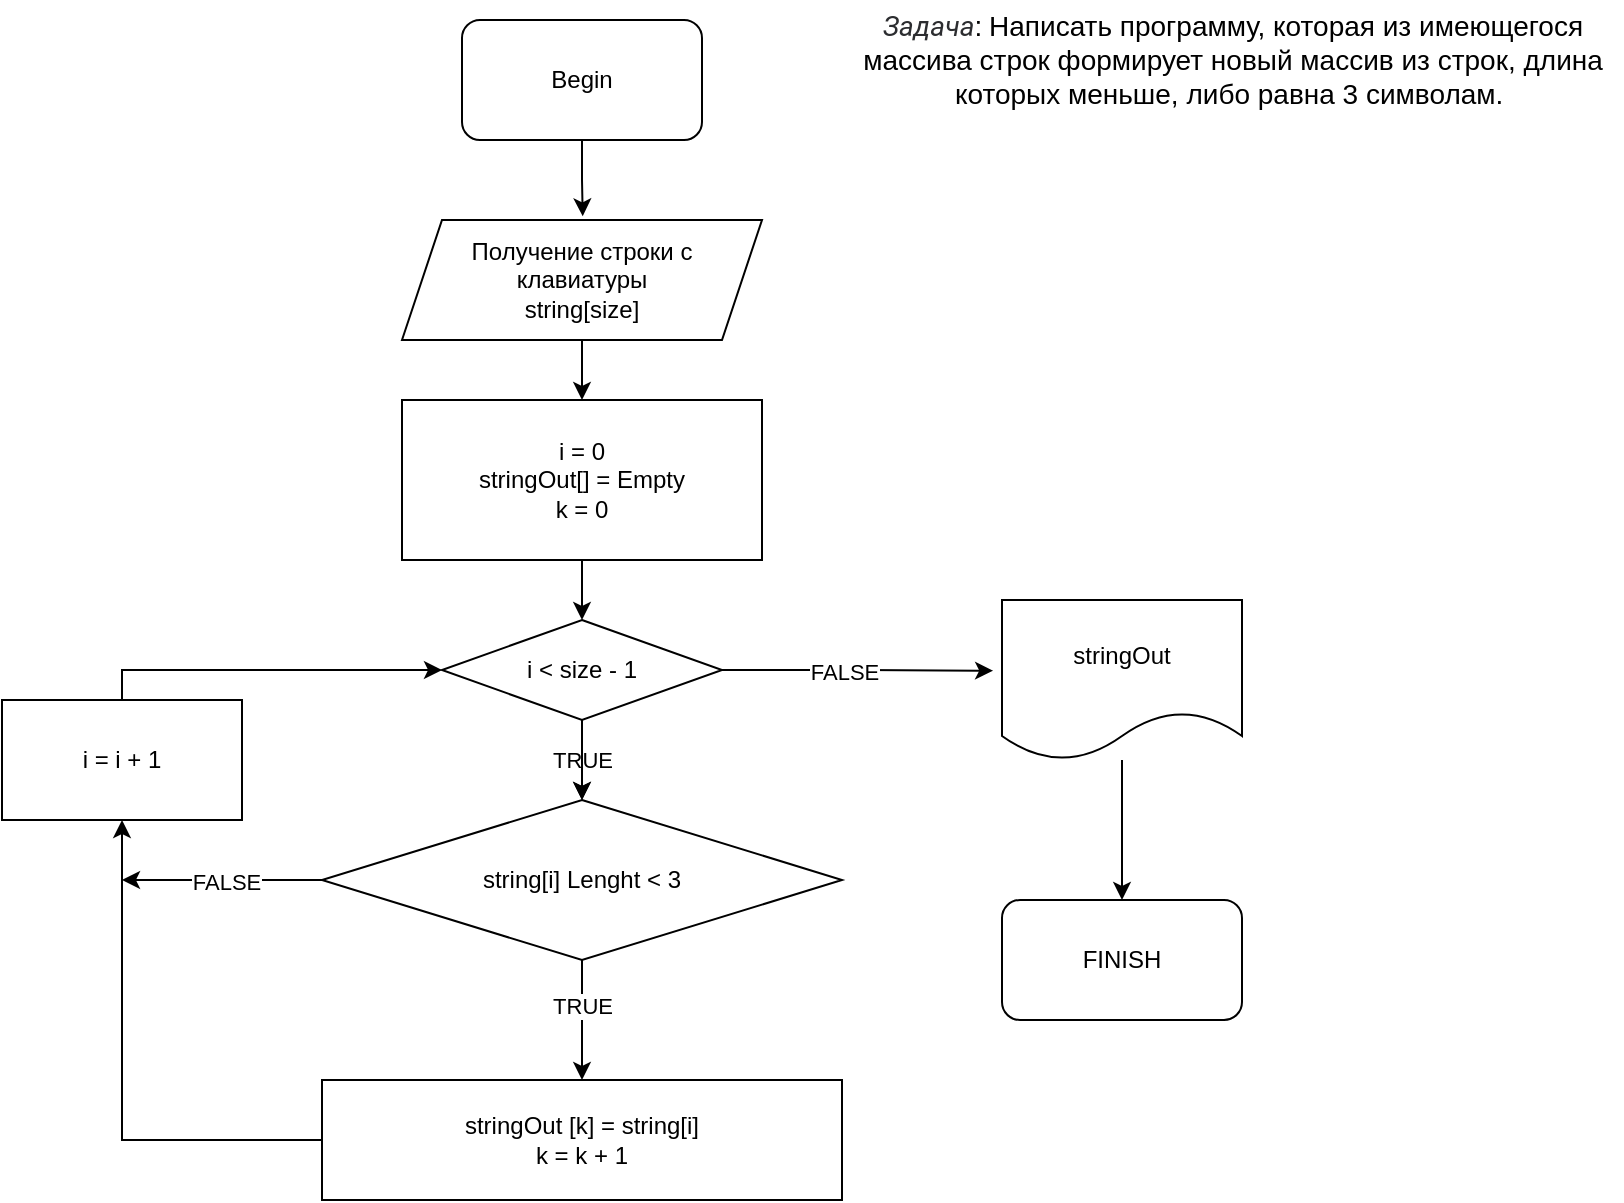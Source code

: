 <mxfile version="23.1.5" type="device">
  <diagram name="Страница — 1" id="cH2YfQKbETEiVlStcZyq">
    <mxGraphModel dx="963" dy="896" grid="1" gridSize="10" guides="1" tooltips="1" connect="1" arrows="1" fold="1" page="1" pageScale="1" pageWidth="827" pageHeight="1169" math="0" shadow="0">
      <root>
        <mxCell id="0" />
        <mxCell id="1" parent="0" />
        <mxCell id="TQOZhMuwaPvxq6sTzAJ--1" value="Begin" style="rounded=1;whiteSpace=wrap;html=1;" vertex="1" parent="1">
          <mxGeometry x="240" y="30" width="120" height="60" as="geometry" />
        </mxCell>
        <mxCell id="TQOZhMuwaPvxq6sTzAJ--13" value="" style="edgeStyle=orthogonalEdgeStyle;rounded=0;orthogonalLoop=1;jettySize=auto;html=1;" edge="1" parent="1" source="TQOZhMuwaPvxq6sTzAJ--4" target="TQOZhMuwaPvxq6sTzAJ--12">
          <mxGeometry relative="1" as="geometry" />
        </mxCell>
        <mxCell id="TQOZhMuwaPvxq6sTzAJ--20" value="TRUE" style="edgeLabel;html=1;align=center;verticalAlign=middle;resizable=0;points=[];" vertex="1" connectable="0" parent="TQOZhMuwaPvxq6sTzAJ--13">
          <mxGeometry x="-0.653" relative="1" as="geometry">
            <mxPoint y="13" as="offset" />
          </mxGeometry>
        </mxCell>
        <mxCell id="TQOZhMuwaPvxq6sTzAJ--21" value="" style="edgeStyle=orthogonalEdgeStyle;rounded=0;orthogonalLoop=1;jettySize=auto;html=1;" edge="1" parent="1" source="TQOZhMuwaPvxq6sTzAJ--4" target="TQOZhMuwaPvxq6sTzAJ--12">
          <mxGeometry relative="1" as="geometry" />
        </mxCell>
        <mxCell id="TQOZhMuwaPvxq6sTzAJ--22" style="edgeStyle=orthogonalEdgeStyle;rounded=0;orthogonalLoop=1;jettySize=auto;html=1;entryX=-0.037;entryY=0.442;entryDx=0;entryDy=0;entryPerimeter=0;" edge="1" parent="1" source="TQOZhMuwaPvxq6sTzAJ--4" target="TQOZhMuwaPvxq6sTzAJ--23">
          <mxGeometry relative="1" as="geometry">
            <mxPoint x="500" y="355" as="targetPoint" />
          </mxGeometry>
        </mxCell>
        <mxCell id="TQOZhMuwaPvxq6sTzAJ--24" value="FALSE" style="edgeLabel;html=1;align=center;verticalAlign=middle;resizable=0;points=[];" vertex="1" connectable="0" parent="TQOZhMuwaPvxq6sTzAJ--22">
          <mxGeometry x="-0.135" y="-1" relative="1" as="geometry">
            <mxPoint x="2" as="offset" />
          </mxGeometry>
        </mxCell>
        <mxCell id="TQOZhMuwaPvxq6sTzAJ--4" value="i &amp;lt; size - 1" style="rhombus;whiteSpace=wrap;html=1;" vertex="1" parent="1">
          <mxGeometry x="230" y="330" width="140" height="50" as="geometry" />
        </mxCell>
        <mxCell id="TQOZhMuwaPvxq6sTzAJ--6" value="" style="edgeStyle=orthogonalEdgeStyle;rounded=0;orthogonalLoop=1;jettySize=auto;html=1;entryX=0.502;entryY=-0.031;entryDx=0;entryDy=0;entryPerimeter=0;" edge="1" parent="1" source="TQOZhMuwaPvxq6sTzAJ--1" target="TQOZhMuwaPvxq6sTzAJ--7">
          <mxGeometry relative="1" as="geometry">
            <mxPoint x="300" y="90" as="sourcePoint" />
            <mxPoint x="300" y="120" as="targetPoint" />
          </mxGeometry>
        </mxCell>
        <mxCell id="TQOZhMuwaPvxq6sTzAJ--10" value="" style="edgeStyle=orthogonalEdgeStyle;rounded=0;orthogonalLoop=1;jettySize=auto;html=1;" edge="1" parent="1" source="TQOZhMuwaPvxq6sTzAJ--7" target="TQOZhMuwaPvxq6sTzAJ--9">
          <mxGeometry relative="1" as="geometry" />
        </mxCell>
        <mxCell id="TQOZhMuwaPvxq6sTzAJ--7" value="Получение строки с клавиатуры&lt;br&gt;string[size]" style="shape=parallelogram;perimeter=parallelogramPerimeter;whiteSpace=wrap;html=1;fixedSize=1;" vertex="1" parent="1">
          <mxGeometry x="210" y="130" width="180" height="60" as="geometry" />
        </mxCell>
        <mxCell id="TQOZhMuwaPvxq6sTzAJ--11" value="" style="edgeStyle=orthogonalEdgeStyle;rounded=0;orthogonalLoop=1;jettySize=auto;html=1;" edge="1" parent="1" source="TQOZhMuwaPvxq6sTzAJ--9" target="TQOZhMuwaPvxq6sTzAJ--4">
          <mxGeometry relative="1" as="geometry" />
        </mxCell>
        <mxCell id="TQOZhMuwaPvxq6sTzAJ--9" value="i = 0&lt;br&gt;stringOut[] = Empty&lt;br&gt;k = 0" style="rounded=0;whiteSpace=wrap;html=1;" vertex="1" parent="1">
          <mxGeometry x="210" y="220" width="180" height="80" as="geometry" />
        </mxCell>
        <mxCell id="TQOZhMuwaPvxq6sTzAJ--15" value="" style="edgeStyle=orthogonalEdgeStyle;rounded=0;orthogonalLoop=1;jettySize=auto;html=1;" edge="1" parent="1" source="TQOZhMuwaPvxq6sTzAJ--12" target="TQOZhMuwaPvxq6sTzAJ--14">
          <mxGeometry relative="1" as="geometry" />
        </mxCell>
        <mxCell id="TQOZhMuwaPvxq6sTzAJ--19" value="TRUE" style="edgeLabel;html=1;align=center;verticalAlign=middle;resizable=0;points=[];" vertex="1" connectable="0" parent="TQOZhMuwaPvxq6sTzAJ--15">
          <mxGeometry x="-0.233" relative="1" as="geometry">
            <mxPoint as="offset" />
          </mxGeometry>
        </mxCell>
        <mxCell id="TQOZhMuwaPvxq6sTzAJ--17" style="edgeStyle=orthogonalEdgeStyle;rounded=0;orthogonalLoop=1;jettySize=auto;html=1;" edge="1" parent="1" source="TQOZhMuwaPvxq6sTzAJ--12">
          <mxGeometry relative="1" as="geometry">
            <mxPoint x="70" y="460" as="targetPoint" />
          </mxGeometry>
        </mxCell>
        <mxCell id="TQOZhMuwaPvxq6sTzAJ--18" value="FALSE" style="edgeLabel;html=1;align=center;verticalAlign=middle;resizable=0;points=[];" vertex="1" connectable="0" parent="TQOZhMuwaPvxq6sTzAJ--17">
          <mxGeometry x="-0.045" y="1" relative="1" as="geometry">
            <mxPoint as="offset" />
          </mxGeometry>
        </mxCell>
        <mxCell id="TQOZhMuwaPvxq6sTzAJ--12" value="string[i] Lenght &amp;lt; 3" style="rhombus;whiteSpace=wrap;html=1;" vertex="1" parent="1">
          <mxGeometry x="170" y="420" width="260" height="80" as="geometry" />
        </mxCell>
        <mxCell id="TQOZhMuwaPvxq6sTzAJ--16" style="edgeStyle=orthogonalEdgeStyle;rounded=0;orthogonalLoop=1;jettySize=auto;html=1;entryX=0.5;entryY=1;entryDx=0;entryDy=0;" edge="1" parent="1" source="TQOZhMuwaPvxq6sTzAJ--14" target="TQOZhMuwaPvxq6sTzAJ--28">
          <mxGeometry relative="1" as="geometry">
            <Array as="points">
              <mxPoint x="70" y="590" />
            </Array>
          </mxGeometry>
        </mxCell>
        <mxCell id="TQOZhMuwaPvxq6sTzAJ--14" value="stringOut [k] = string[i]&lt;br&gt;k = k + 1" style="whiteSpace=wrap;html=1;" vertex="1" parent="1">
          <mxGeometry x="170" y="560" width="260" height="60" as="geometry" />
        </mxCell>
        <mxCell id="TQOZhMuwaPvxq6sTzAJ--26" style="edgeStyle=orthogonalEdgeStyle;rounded=0;orthogonalLoop=1;jettySize=auto;html=1;entryX=0.5;entryY=0;entryDx=0;entryDy=0;" edge="1" parent="1" source="TQOZhMuwaPvxq6sTzAJ--23" target="TQOZhMuwaPvxq6sTzAJ--25">
          <mxGeometry relative="1" as="geometry" />
        </mxCell>
        <mxCell id="TQOZhMuwaPvxq6sTzAJ--23" value="stringOut" style="shape=document;whiteSpace=wrap;html=1;boundedLbl=1;" vertex="1" parent="1">
          <mxGeometry x="510" y="320" width="120" height="80" as="geometry" />
        </mxCell>
        <mxCell id="TQOZhMuwaPvxq6sTzAJ--25" value="FINISH" style="rounded=1;whiteSpace=wrap;html=1;" vertex="1" parent="1">
          <mxGeometry x="510" y="470" width="120" height="60" as="geometry" />
        </mxCell>
        <mxCell id="TQOZhMuwaPvxq6sTzAJ--27" value="&lt;font style=&quot;font-size: 14px;&quot;&gt;&lt;em style=&quot;box-sizing: border-box; color: rgb(44, 45, 48); font-family: Onest, Roboto, &amp;quot;San Francisco&amp;quot;, &amp;quot;Helvetica Neue&amp;quot;, Helvetica, Arial; text-align: start; background-color: rgb(255, 255, 255);&quot;&gt;Задача&lt;/em&gt;:&lt;/font&gt; &lt;font style=&quot;font-size: 14px;&quot;&gt;Написать программу, которая из имеющегося &lt;br&gt;массива строк формирует новый массив из строк, длина &lt;br&gt;которых меньше, либо равна 3 символам.&amp;nbsp;&lt;/font&gt;" style="text;html=1;align=center;verticalAlign=middle;resizable=0;points=[];autosize=1;strokeColor=none;fillColor=none;" vertex="1" parent="1">
          <mxGeometry x="430" y="20" width="390" height="60" as="geometry" />
        </mxCell>
        <mxCell id="TQOZhMuwaPvxq6sTzAJ--29" style="edgeStyle=orthogonalEdgeStyle;rounded=0;orthogonalLoop=1;jettySize=auto;html=1;entryX=0;entryY=0.5;entryDx=0;entryDy=0;" edge="1" parent="1" source="TQOZhMuwaPvxq6sTzAJ--28" target="TQOZhMuwaPvxq6sTzAJ--4">
          <mxGeometry relative="1" as="geometry">
            <Array as="points">
              <mxPoint x="70" y="355" />
            </Array>
          </mxGeometry>
        </mxCell>
        <mxCell id="TQOZhMuwaPvxq6sTzAJ--28" value="i = i + 1" style="rounded=0;whiteSpace=wrap;html=1;" vertex="1" parent="1">
          <mxGeometry x="10" y="370" width="120" height="60" as="geometry" />
        </mxCell>
      </root>
    </mxGraphModel>
  </diagram>
</mxfile>
